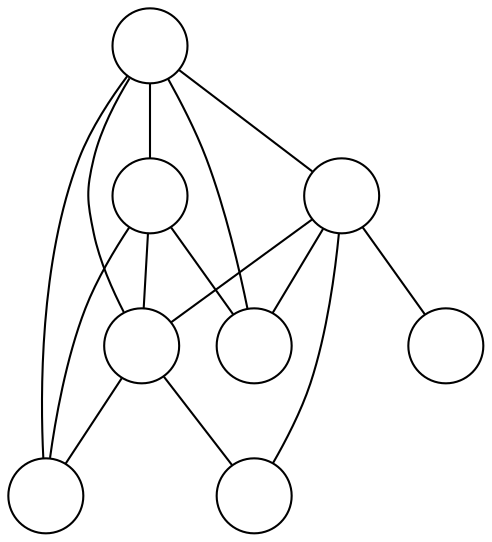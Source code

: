graph G {
  node[label="", shape=circle]
  0;
  1;
  2;
  3;
  4;
  5;
  6;
  7;
  4 -- 0;
  4 -- 1;
  5 -- 0;
  5 -- 2;
  5 -- 4;
  6 -- 1;
  6 -- 2;
  6 -- 3;
  6 -- 4;
  7 -- 0;
  7 -- 2;
  7 -- 4;
  7 -- 5;
  7 -- 6;
}
